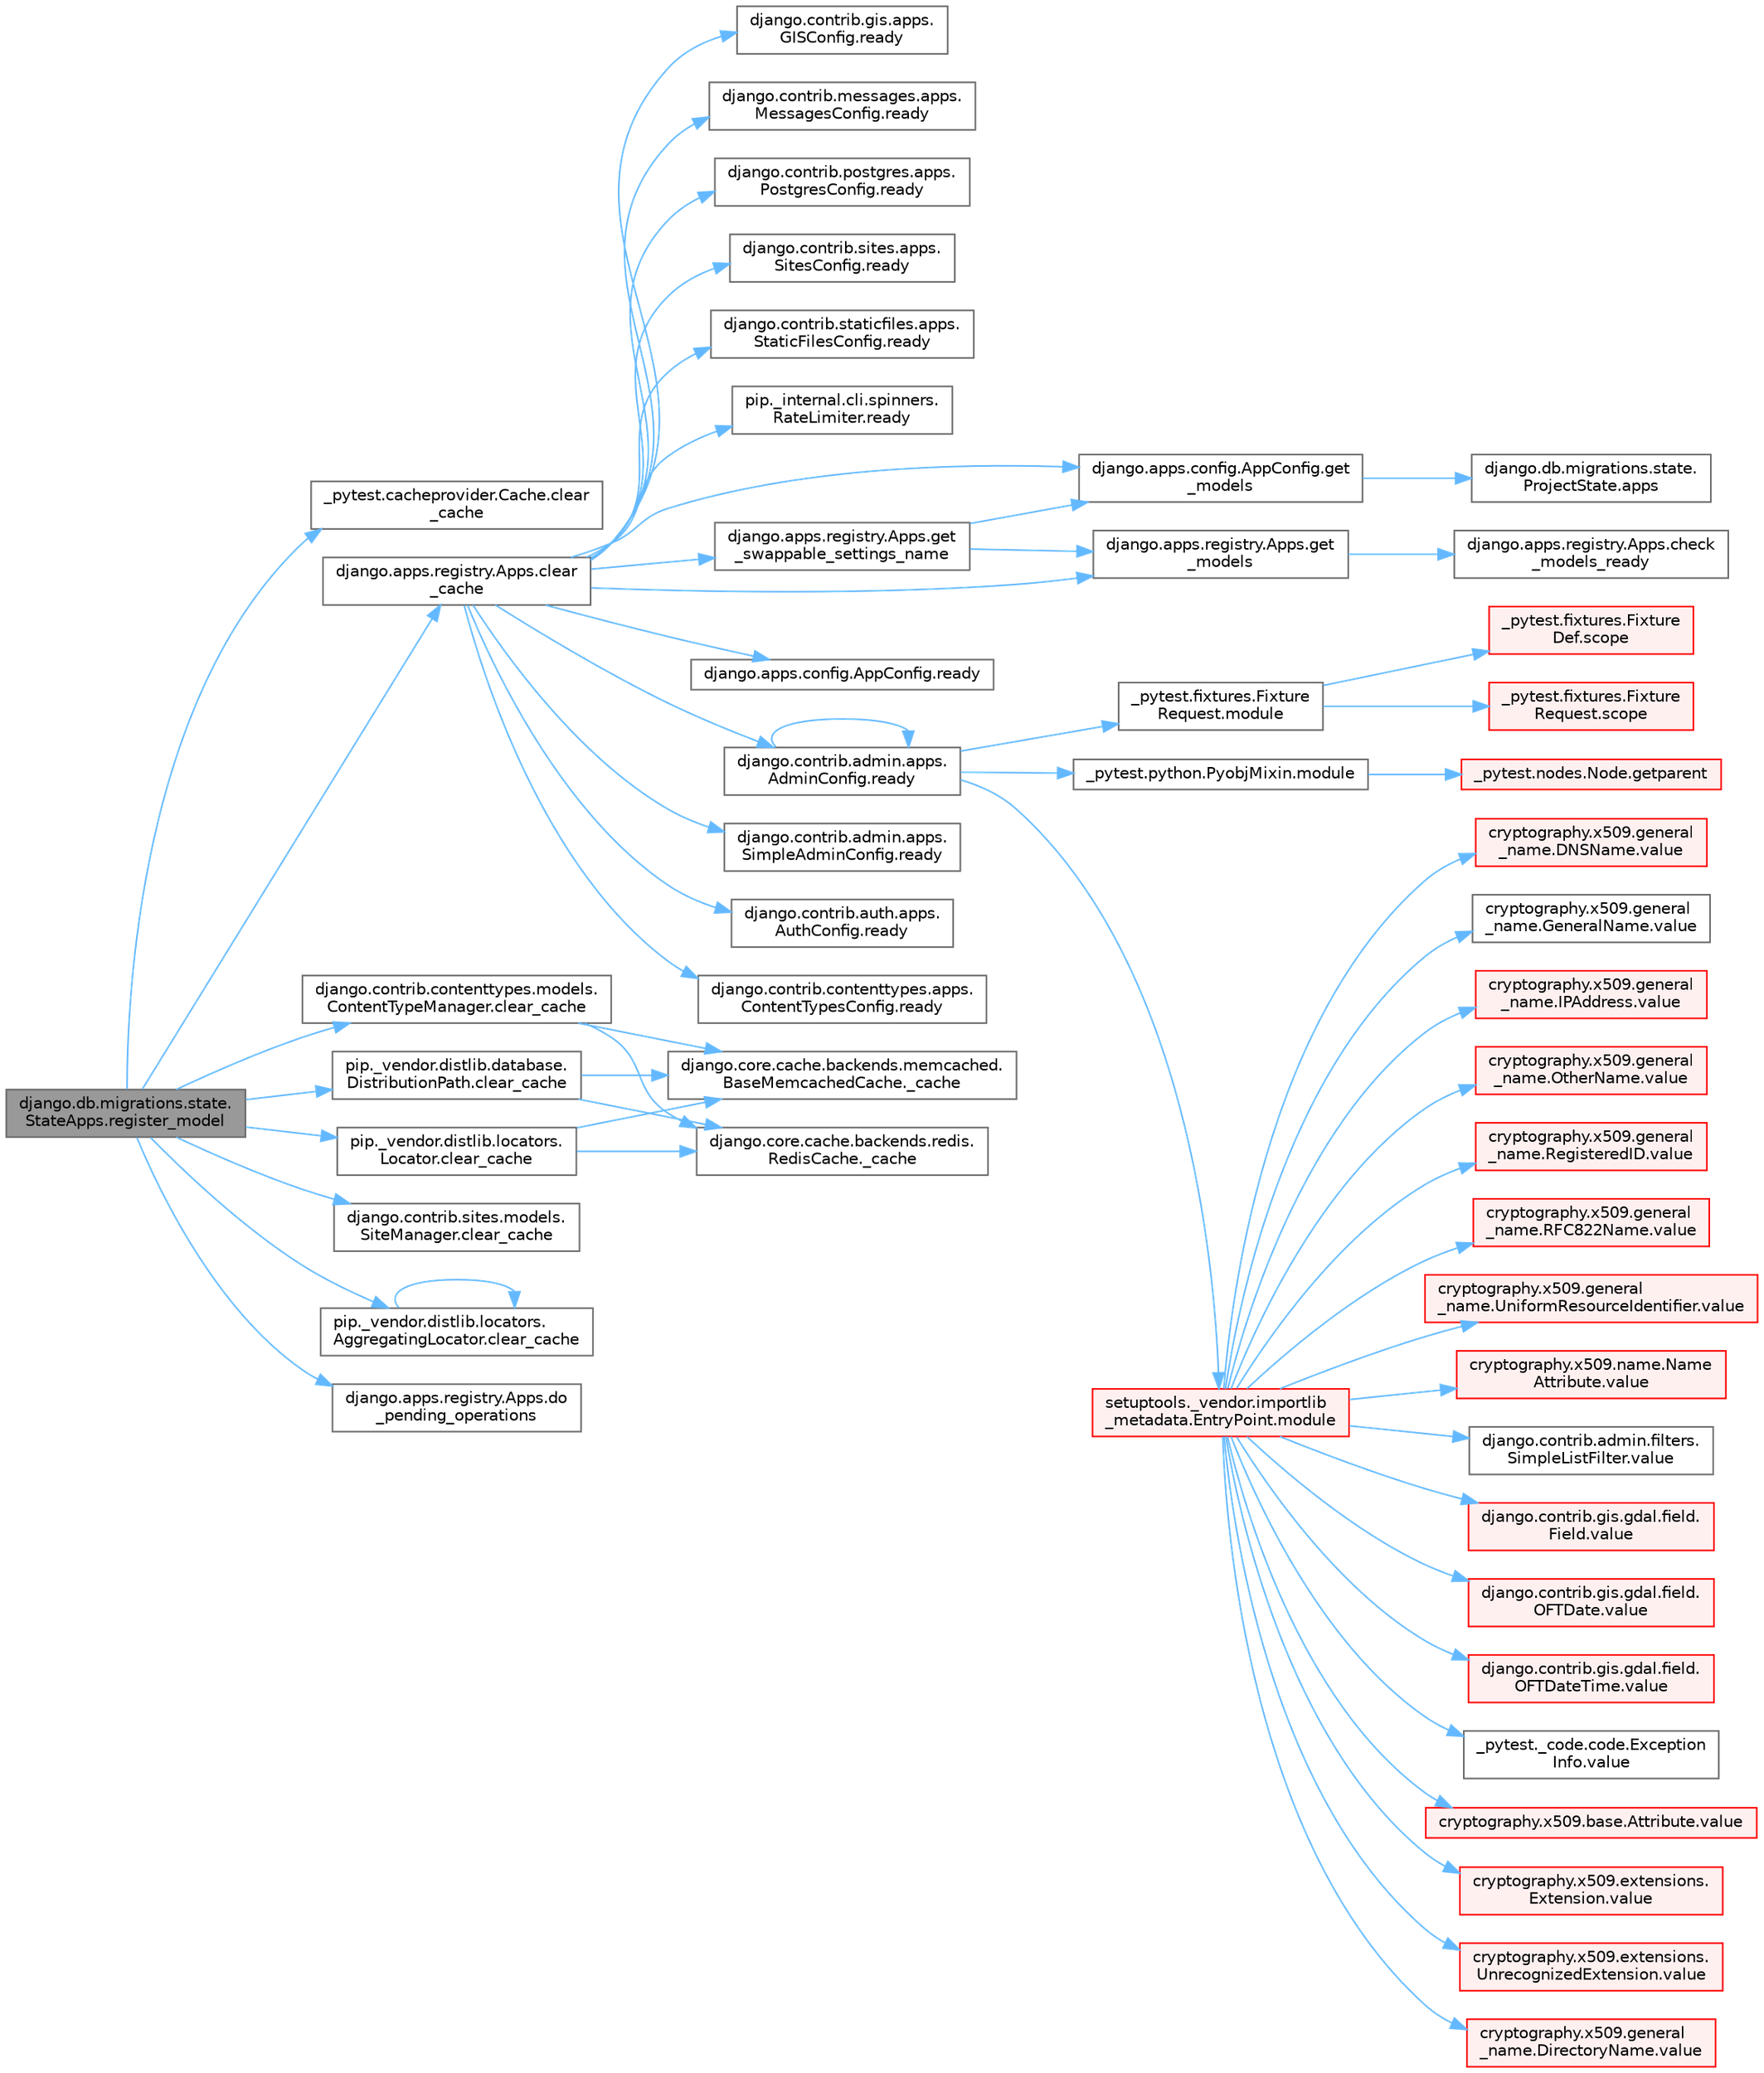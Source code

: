 digraph "django.db.migrations.state.StateApps.register_model"
{
 // LATEX_PDF_SIZE
  bgcolor="transparent";
  edge [fontname=Helvetica,fontsize=10,labelfontname=Helvetica,labelfontsize=10];
  node [fontname=Helvetica,fontsize=10,shape=box,height=0.2,width=0.4];
  rankdir="LR";
  Node1 [id="Node000001",label="django.db.migrations.state.\lStateApps.register_model",height=0.2,width=0.4,color="gray40", fillcolor="grey60", style="filled", fontcolor="black",tooltip=" "];
  Node1 -> Node2 [id="edge1_Node000001_Node000002",color="steelblue1",style="solid",tooltip=" "];
  Node2 [id="Node000002",label="_pytest.cacheprovider.Cache.clear\l_cache",height=0.2,width=0.4,color="grey40", fillcolor="white", style="filled",URL="$class__pytest_1_1cacheprovider_1_1_cache.html#a8517e252c5f11ccce0d5986473242628",tooltip=" "];
  Node1 -> Node3 [id="edge2_Node000001_Node000003",color="steelblue1",style="solid",tooltip=" "];
  Node3 [id="Node000003",label="django.apps.registry.Apps.clear\l_cache",height=0.2,width=0.4,color="grey40", fillcolor="white", style="filled",URL="$classdjango_1_1apps_1_1registry_1_1_apps.html#ae0ec3a2f0a5af7cbfbc23e509031539a",tooltip=" "];
  Node3 -> Node4 [id="edge3_Node000003_Node000004",color="steelblue1",style="solid",tooltip=" "];
  Node4 [id="Node000004",label="django.apps.config.AppConfig.get\l_models",height=0.2,width=0.4,color="grey40", fillcolor="white", style="filled",URL="$classdjango_1_1apps_1_1config_1_1_app_config.html#a188c27f9eea1735cd48bf560897a37ca",tooltip=" "];
  Node4 -> Node5 [id="edge4_Node000004_Node000005",color="steelblue1",style="solid",tooltip=" "];
  Node5 [id="Node000005",label="django.db.migrations.state.\lProjectState.apps",height=0.2,width=0.4,color="grey40", fillcolor="white", style="filled",URL="$classdjango_1_1db_1_1migrations_1_1state_1_1_project_state.html#a512f631936ae6b299fa822af8d84eb62",tooltip=" "];
  Node3 -> Node6 [id="edge5_Node000003_Node000006",color="steelblue1",style="solid",tooltip=" "];
  Node6 [id="Node000006",label="django.apps.registry.Apps.get\l_models",height=0.2,width=0.4,color="grey40", fillcolor="white", style="filled",URL="$classdjango_1_1apps_1_1registry_1_1_apps.html#acb337cd0ebaa2969113f6b1d8eea2c2e",tooltip=" "];
  Node6 -> Node7 [id="edge6_Node000006_Node000007",color="steelblue1",style="solid",tooltip=" "];
  Node7 [id="Node000007",label="django.apps.registry.Apps.check\l_models_ready",height=0.2,width=0.4,color="grey40", fillcolor="white", style="filled",URL="$classdjango_1_1apps_1_1registry_1_1_apps.html#a9f2d404bc65718338f4d9403c5320bee",tooltip=" "];
  Node3 -> Node8 [id="edge7_Node000003_Node000008",color="steelblue1",style="solid",tooltip=" "];
  Node8 [id="Node000008",label="django.apps.registry.Apps.get\l_swappable_settings_name",height=0.2,width=0.4,color="grey40", fillcolor="white", style="filled",URL="$classdjango_1_1apps_1_1registry_1_1_apps.html#a5ba856dd6eb78e9b95b8e05fc9249237",tooltip=" "];
  Node8 -> Node4 [id="edge8_Node000008_Node000004",color="steelblue1",style="solid",tooltip=" "];
  Node8 -> Node6 [id="edge9_Node000008_Node000006",color="steelblue1",style="solid",tooltip=" "];
  Node3 -> Node9 [id="edge10_Node000003_Node000009",color="steelblue1",style="solid",tooltip=" "];
  Node9 [id="Node000009",label="django.apps.config.AppConfig.ready",height=0.2,width=0.4,color="grey40", fillcolor="white", style="filled",URL="$classdjango_1_1apps_1_1config_1_1_app_config.html#a08f05a339329599dd195bf1037c638e5",tooltip=" "];
  Node3 -> Node10 [id="edge11_Node000003_Node000010",color="steelblue1",style="solid",tooltip=" "];
  Node10 [id="Node000010",label="django.contrib.admin.apps.\lAdminConfig.ready",height=0.2,width=0.4,color="grey40", fillcolor="white", style="filled",URL="$classdjango_1_1contrib_1_1admin_1_1apps_1_1_admin_config.html#a974b1b1482df95ff46898bf20d7d0ecd",tooltip=" "];
  Node10 -> Node11 [id="edge12_Node000010_Node000011",color="steelblue1",style="solid",tooltip=" "];
  Node11 [id="Node000011",label="_pytest.fixtures.Fixture\lRequest.module",height=0.2,width=0.4,color="grey40", fillcolor="white", style="filled",URL="$class__pytest_1_1fixtures_1_1_fixture_request.html#ad7a3eaa568b0f3ba67ebf2fd02ecea0e",tooltip=" "];
  Node11 -> Node12 [id="edge13_Node000011_Node000012",color="steelblue1",style="solid",tooltip=" "];
  Node12 [id="Node000012",label="_pytest.fixtures.Fixture\lDef.scope",height=0.2,width=0.4,color="red", fillcolor="#FFF0F0", style="filled",URL="$class__pytest_1_1fixtures_1_1_fixture_def.html#a7631cdae842daae93780def0698acba2",tooltip=" "];
  Node11 -> Node16 [id="edge14_Node000011_Node000016",color="steelblue1",style="solid",tooltip=" "];
  Node16 [id="Node000016",label="_pytest.fixtures.Fixture\lRequest.scope",height=0.2,width=0.4,color="red", fillcolor="#FFF0F0", style="filled",URL="$class__pytest_1_1fixtures_1_1_fixture_request.html#acb5406ee9e8cf7147711b9314b6c951a",tooltip=" "];
  Node10 -> Node17 [id="edge15_Node000010_Node000017",color="steelblue1",style="solid",tooltip=" "];
  Node17 [id="Node000017",label="_pytest.python.PyobjMixin.module",height=0.2,width=0.4,color="grey40", fillcolor="white", style="filled",URL="$class__pytest_1_1python_1_1_pyobj_mixin.html#a59f370b8fb7ac30c262e6dc2797527d2",tooltip=" "];
  Node17 -> Node18 [id="edge16_Node000017_Node000018",color="steelblue1",style="solid",tooltip=" "];
  Node18 [id="Node000018",label="_pytest.nodes.Node.getparent",height=0.2,width=0.4,color="red", fillcolor="#FFF0F0", style="filled",URL="$class__pytest_1_1nodes_1_1_node.html#aa43550c78abb0cf55437b1fd51bf8aa5",tooltip=" "];
  Node10 -> Node21 [id="edge17_Node000010_Node000021",color="steelblue1",style="solid",tooltip=" "];
  Node21 [id="Node000021",label="setuptools._vendor.importlib\l_metadata.EntryPoint.module",height=0.2,width=0.4,color="red", fillcolor="#FFF0F0", style="filled",URL="$classsetuptools_1_1__vendor_1_1importlib__metadata_1_1_entry_point.html#ab0cf8662ae1b114f079d464a9bdbb70f",tooltip=" "];
  Node21 -> Node22 [id="edge18_Node000021_Node000022",color="steelblue1",style="solid",tooltip=" "];
  Node22 [id="Node000022",label="_pytest._code.code.Exception\lInfo.value",height=0.2,width=0.4,color="grey40", fillcolor="white", style="filled",URL="$class__pytest_1_1__code_1_1code_1_1_exception_info.html#a65675b4b4254ece8c2b96f442ffa6a75",tooltip=" "];
  Node21 -> Node23 [id="edge19_Node000021_Node000023",color="steelblue1",style="solid",tooltip=" "];
  Node23 [id="Node000023",label="cryptography.x509.base.Attribute.value",height=0.2,width=0.4,color="red", fillcolor="#FFF0F0", style="filled",URL="$classcryptography_1_1x509_1_1base_1_1_attribute.html#a60472bf1e6c7d1a19111b910c23c097a",tooltip=" "];
  Node21 -> Node27 [id="edge20_Node000021_Node000027",color="steelblue1",style="solid",tooltip=" "];
  Node27 [id="Node000027",label="cryptography.x509.extensions.\lExtension.value",height=0.2,width=0.4,color="red", fillcolor="#FFF0F0", style="filled",URL="$classcryptography_1_1x509_1_1extensions_1_1_extension.html#a8c49255768af4af1c07670fd09fe42a7",tooltip=" "];
  Node21 -> Node28 [id="edge21_Node000021_Node000028",color="steelblue1",style="solid",tooltip=" "];
  Node28 [id="Node000028",label="cryptography.x509.extensions.\lUnrecognizedExtension.value",height=0.2,width=0.4,color="red", fillcolor="#FFF0F0", style="filled",URL="$classcryptography_1_1x509_1_1extensions_1_1_unrecognized_extension.html#a9992d78623e649a72caf3f3ce5a2c0f9",tooltip=" "];
  Node21 -> Node29 [id="edge22_Node000021_Node000029",color="steelblue1",style="solid",tooltip=" "];
  Node29 [id="Node000029",label="cryptography.x509.general\l_name.DirectoryName.value",height=0.2,width=0.4,color="red", fillcolor="#FFF0F0", style="filled",URL="$classcryptography_1_1x509_1_1general__name_1_1_directory_name.html#a68ccf077d3347ac26ff3c85cb234c9fe",tooltip=" "];
  Node21 -> Node30 [id="edge23_Node000021_Node000030",color="steelblue1",style="solid",tooltip=" "];
  Node30 [id="Node000030",label="cryptography.x509.general\l_name.DNSName.value",height=0.2,width=0.4,color="red", fillcolor="#FFF0F0", style="filled",URL="$classcryptography_1_1x509_1_1general__name_1_1_d_n_s_name.html#a93b054a2226f3b5f15aa11e51e8b2357",tooltip=" "];
  Node21 -> Node31 [id="edge24_Node000021_Node000031",color="steelblue1",style="solid",tooltip=" "];
  Node31 [id="Node000031",label="cryptography.x509.general\l_name.GeneralName.value",height=0.2,width=0.4,color="grey40", fillcolor="white", style="filled",URL="$classcryptography_1_1x509_1_1general__name_1_1_general_name.html#a6eebdc32cba49fb672f0904be4be684a",tooltip=" "];
  Node21 -> Node32 [id="edge25_Node000021_Node000032",color="steelblue1",style="solid",tooltip=" "];
  Node32 [id="Node000032",label="cryptography.x509.general\l_name.IPAddress.value",height=0.2,width=0.4,color="red", fillcolor="#FFF0F0", style="filled",URL="$classcryptography_1_1x509_1_1general__name_1_1_i_p_address.html#a514cf4d34f9d4eac1db384e30bfd545c",tooltip=" "];
  Node21 -> Node33 [id="edge26_Node000021_Node000033",color="steelblue1",style="solid",tooltip=" "];
  Node33 [id="Node000033",label="cryptography.x509.general\l_name.OtherName.value",height=0.2,width=0.4,color="red", fillcolor="#FFF0F0", style="filled",URL="$classcryptography_1_1x509_1_1general__name_1_1_other_name.html#adc049986474090e83a8ff9ed596f53f6",tooltip=" "];
  Node21 -> Node34 [id="edge27_Node000021_Node000034",color="steelblue1",style="solid",tooltip=" "];
  Node34 [id="Node000034",label="cryptography.x509.general\l_name.RegisteredID.value",height=0.2,width=0.4,color="red", fillcolor="#FFF0F0", style="filled",URL="$classcryptography_1_1x509_1_1general__name_1_1_registered_i_d.html#a54915bad33598e65e1299ae76700053c",tooltip=" "];
  Node21 -> Node35 [id="edge28_Node000021_Node000035",color="steelblue1",style="solid",tooltip=" "];
  Node35 [id="Node000035",label="cryptography.x509.general\l_name.RFC822Name.value",height=0.2,width=0.4,color="red", fillcolor="#FFF0F0", style="filled",URL="$classcryptography_1_1x509_1_1general__name_1_1_r_f_c822_name.html#a63c29183b28ccc19efeb5894b261e70d",tooltip=" "];
  Node21 -> Node36 [id="edge29_Node000021_Node000036",color="steelblue1",style="solid",tooltip=" "];
  Node36 [id="Node000036",label="cryptography.x509.general\l_name.UniformResourceIdentifier.value",height=0.2,width=0.4,color="red", fillcolor="#FFF0F0", style="filled",URL="$classcryptography_1_1x509_1_1general__name_1_1_uniform_resource_identifier.html#a62c2508b5e9961e78426b268e20f412f",tooltip=" "];
  Node21 -> Node37 [id="edge30_Node000021_Node000037",color="steelblue1",style="solid",tooltip=" "];
  Node37 [id="Node000037",label="cryptography.x509.name.Name\lAttribute.value",height=0.2,width=0.4,color="red", fillcolor="#FFF0F0", style="filled",URL="$classcryptography_1_1x509_1_1name_1_1_name_attribute.html#af39a23a036a8c8a731fb74018c6c58f7",tooltip=" "];
  Node21 -> Node38 [id="edge31_Node000021_Node000038",color="steelblue1",style="solid",tooltip=" "];
  Node38 [id="Node000038",label="django.contrib.admin.filters.\lSimpleListFilter.value",height=0.2,width=0.4,color="grey40", fillcolor="white", style="filled",URL="$classdjango_1_1contrib_1_1admin_1_1filters_1_1_simple_list_filter.html#aefe5c6c5478d3d2560a882cadc9e7649",tooltip=" "];
  Node21 -> Node39 [id="edge32_Node000021_Node000039",color="steelblue1",style="solid",tooltip=" "];
  Node39 [id="Node000039",label="django.contrib.gis.gdal.field.\lField.value",height=0.2,width=0.4,color="red", fillcolor="#FFF0F0", style="filled",URL="$classdjango_1_1contrib_1_1gis_1_1gdal_1_1field_1_1_field.html#a0534fa49aaead023461bb9458776c33c",tooltip=" "];
  Node21 -> Node46 [id="edge33_Node000021_Node000046",color="steelblue1",style="solid",tooltip=" "];
  Node46 [id="Node000046",label="django.contrib.gis.gdal.field.\lOFTDate.value",height=0.2,width=0.4,color="red", fillcolor="#FFF0F0", style="filled",URL="$classdjango_1_1contrib_1_1gis_1_1gdal_1_1field_1_1_o_f_t_date.html#a1b70bed1d73b01c2dbbb215c85f318b1",tooltip=" "];
  Node21 -> Node51 [id="edge34_Node000021_Node000051",color="steelblue1",style="solid",tooltip=" "];
  Node51 [id="Node000051",label="django.contrib.gis.gdal.field.\lOFTDateTime.value",height=0.2,width=0.4,color="red", fillcolor="#FFF0F0", style="filled",URL="$classdjango_1_1contrib_1_1gis_1_1gdal_1_1field_1_1_o_f_t_date_time.html#a90dc99581d0efab92ef193eaea54300e",tooltip=" "];
  Node10 -> Node10 [id="edge35_Node000010_Node000010",color="steelblue1",style="solid",tooltip=" "];
  Node3 -> Node4538 [id="edge36_Node000003_Node004538",color="steelblue1",style="solid",tooltip=" "];
  Node4538 [id="Node004538",label="django.contrib.admin.apps.\lSimpleAdminConfig.ready",height=0.2,width=0.4,color="grey40", fillcolor="white", style="filled",URL="$classdjango_1_1contrib_1_1admin_1_1apps_1_1_simple_admin_config.html#ad2c51982559a20fd1b1f5b361836d2d2",tooltip=" "];
  Node3 -> Node4539 [id="edge37_Node000003_Node004539",color="steelblue1",style="solid",tooltip=" "];
  Node4539 [id="Node004539",label="django.contrib.auth.apps.\lAuthConfig.ready",height=0.2,width=0.4,color="grey40", fillcolor="white", style="filled",URL="$classdjango_1_1contrib_1_1auth_1_1apps_1_1_auth_config.html#a5874d8b878159b4702db36a802e6002d",tooltip=" "];
  Node3 -> Node4540 [id="edge38_Node000003_Node004540",color="steelblue1",style="solid",tooltip=" "];
  Node4540 [id="Node004540",label="django.contrib.contenttypes.apps.\lContentTypesConfig.ready",height=0.2,width=0.4,color="grey40", fillcolor="white", style="filled",URL="$classdjango_1_1contrib_1_1contenttypes_1_1apps_1_1_content_types_config.html#afb8456d16a8b0f222a6793193f9eaa17",tooltip=" "];
  Node3 -> Node4541 [id="edge39_Node000003_Node004541",color="steelblue1",style="solid",tooltip=" "];
  Node4541 [id="Node004541",label="django.contrib.gis.apps.\lGISConfig.ready",height=0.2,width=0.4,color="grey40", fillcolor="white", style="filled",URL="$classdjango_1_1contrib_1_1gis_1_1apps_1_1_g_i_s_config.html#a932b5381109ab8b4b4a0a5c5b4161152",tooltip=" "];
  Node3 -> Node4542 [id="edge40_Node000003_Node004542",color="steelblue1",style="solid",tooltip=" "];
  Node4542 [id="Node004542",label="django.contrib.messages.apps.\lMessagesConfig.ready",height=0.2,width=0.4,color="grey40", fillcolor="white", style="filled",URL="$classdjango_1_1contrib_1_1messages_1_1apps_1_1_messages_config.html#ae4273f06e23036e63183a6cf7d50954c",tooltip=" "];
  Node3 -> Node4543 [id="edge41_Node000003_Node004543",color="steelblue1",style="solid",tooltip=" "];
  Node4543 [id="Node004543",label="django.contrib.postgres.apps.\lPostgresConfig.ready",height=0.2,width=0.4,color="grey40", fillcolor="white", style="filled",URL="$classdjango_1_1contrib_1_1postgres_1_1apps_1_1_postgres_config.html#ac1e422e622290f68b90bb224470dbd21",tooltip=" "];
  Node3 -> Node4544 [id="edge42_Node000003_Node004544",color="steelblue1",style="solid",tooltip=" "];
  Node4544 [id="Node004544",label="django.contrib.sites.apps.\lSitesConfig.ready",height=0.2,width=0.4,color="grey40", fillcolor="white", style="filled",URL="$classdjango_1_1contrib_1_1sites_1_1apps_1_1_sites_config.html#a95cd4a2f76ce943b26cb4cc602dc7174",tooltip=" "];
  Node3 -> Node4545 [id="edge43_Node000003_Node004545",color="steelblue1",style="solid",tooltip=" "];
  Node4545 [id="Node004545",label="django.contrib.staticfiles.apps.\lStaticFilesConfig.ready",height=0.2,width=0.4,color="grey40", fillcolor="white", style="filled",URL="$classdjango_1_1contrib_1_1staticfiles_1_1apps_1_1_static_files_config.html#adcfba2af796bc083b78e8a0fb8a44bb9",tooltip=" "];
  Node3 -> Node4546 [id="edge44_Node000003_Node004546",color="steelblue1",style="solid",tooltip=" "];
  Node4546 [id="Node004546",label="pip._internal.cli.spinners.\lRateLimiter.ready",height=0.2,width=0.4,color="grey40", fillcolor="white", style="filled",URL="$classpip_1_1__internal_1_1cli_1_1spinners_1_1_rate_limiter.html#afe31ae392b4e50a03e9149aa30e3f1ee",tooltip=" "];
  Node1 -> Node4547 [id="edge45_Node000001_Node004547",color="steelblue1",style="solid",tooltip=" "];
  Node4547 [id="Node004547",label="django.contrib.contenttypes.models.\lContentTypeManager.clear_cache",height=0.2,width=0.4,color="grey40", fillcolor="white", style="filled",URL="$classdjango_1_1contrib_1_1contenttypes_1_1models_1_1_content_type_manager.html#a6323753cf40210d9962235ece77548f2",tooltip=" "];
  Node4547 -> Node127 [id="edge46_Node004547_Node000127",color="steelblue1",style="solid",tooltip=" "];
  Node127 [id="Node000127",label="django.core.cache.backends.memcached.\lBaseMemcachedCache._cache",height=0.2,width=0.4,color="grey40", fillcolor="white", style="filled",URL="$classdjango_1_1core_1_1cache_1_1backends_1_1memcached_1_1_base_memcached_cache.html#afd8573b5388481b004d795d02a7eebd3",tooltip=" "];
  Node4547 -> Node128 [id="edge47_Node004547_Node000128",color="steelblue1",style="solid",tooltip=" "];
  Node128 [id="Node000128",label="django.core.cache.backends.redis.\lRedisCache._cache",height=0.2,width=0.4,color="grey40", fillcolor="white", style="filled",URL="$classdjango_1_1core_1_1cache_1_1backends_1_1redis_1_1_redis_cache.html#a38c228bbd313c586cb7de900681708e7",tooltip=" "];
  Node1 -> Node4548 [id="edge48_Node000001_Node004548",color="steelblue1",style="solid",tooltip=" "];
  Node4548 [id="Node004548",label="django.contrib.sites.models.\lSiteManager.clear_cache",height=0.2,width=0.4,color="grey40", fillcolor="white", style="filled",URL="$classdjango_1_1contrib_1_1sites_1_1models_1_1_site_manager.html#ae239373866db3aba992168ae7eb81ca9",tooltip=" "];
  Node1 -> Node4549 [id="edge49_Node000001_Node004549",color="steelblue1",style="solid",tooltip=" "];
  Node4549 [id="Node004549",label="pip._vendor.distlib.database.\lDistributionPath.clear_cache",height=0.2,width=0.4,color="grey40", fillcolor="white", style="filled",URL="$classpip_1_1__vendor_1_1distlib_1_1database_1_1_distribution_path.html#ad6d376f3cabc25fcd2574cbffa6f58ad",tooltip=" "];
  Node4549 -> Node127 [id="edge50_Node004549_Node000127",color="steelblue1",style="solid",tooltip=" "];
  Node4549 -> Node128 [id="edge51_Node004549_Node000128",color="steelblue1",style="solid",tooltip=" "];
  Node1 -> Node4550 [id="edge52_Node000001_Node004550",color="steelblue1",style="solid",tooltip=" "];
  Node4550 [id="Node004550",label="pip._vendor.distlib.locators.\lAggregatingLocator.clear_cache",height=0.2,width=0.4,color="grey40", fillcolor="white", style="filled",URL="$classpip_1_1__vendor_1_1distlib_1_1locators_1_1_aggregating_locator.html#a8438f1ed2437c65296c327afaddfb208",tooltip=" "];
  Node4550 -> Node4550 [id="edge53_Node004550_Node004550",color="steelblue1",style="solid",tooltip=" "];
  Node1 -> Node4551 [id="edge54_Node000001_Node004551",color="steelblue1",style="solid",tooltip=" "];
  Node4551 [id="Node004551",label="pip._vendor.distlib.locators.\lLocator.clear_cache",height=0.2,width=0.4,color="grey40", fillcolor="white", style="filled",URL="$classpip_1_1__vendor_1_1distlib_1_1locators_1_1_locator.html#ac279c2a0fed12bcf640820432a2d1aa5",tooltip=" "];
  Node4551 -> Node127 [id="edge55_Node004551_Node000127",color="steelblue1",style="solid",tooltip=" "];
  Node4551 -> Node128 [id="edge56_Node004551_Node000128",color="steelblue1",style="solid",tooltip=" "];
  Node1 -> Node4552 [id="edge57_Node000001_Node004552",color="steelblue1",style="solid",tooltip=" "];
  Node4552 [id="Node004552",label="django.apps.registry.Apps.do\l_pending_operations",height=0.2,width=0.4,color="grey40", fillcolor="white", style="filled",URL="$classdjango_1_1apps_1_1registry_1_1_apps.html#a11fb36f397c93a063bdd6114eb85c190",tooltip=" "];
}
